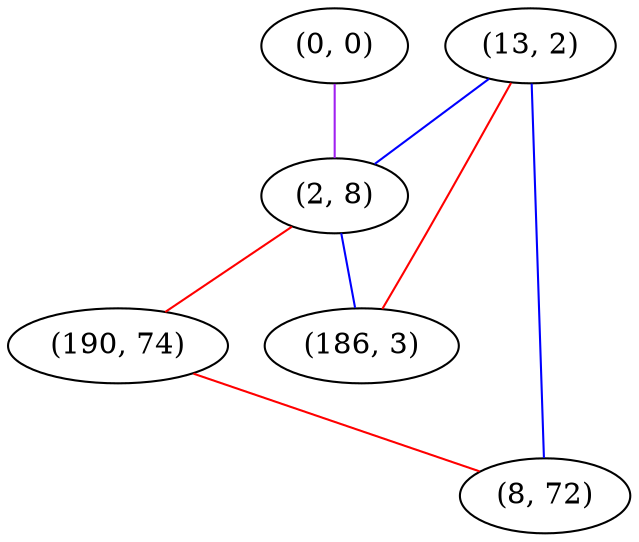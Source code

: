graph "" {
"(0, 0)";
"(13, 2)";
"(2, 8)";
"(186, 3)";
"(190, 74)";
"(8, 72)";
"(0, 0)" -- "(2, 8)"  [color=purple, key=0, weight=4];
"(13, 2)" -- "(2, 8)"  [color=blue, key=0, weight=3];
"(13, 2)" -- "(8, 72)"  [color=blue, key=0, weight=3];
"(13, 2)" -- "(186, 3)"  [color=red, key=0, weight=1];
"(2, 8)" -- "(186, 3)"  [color=blue, key=0, weight=3];
"(2, 8)" -- "(190, 74)"  [color=red, key=0, weight=1];
"(190, 74)" -- "(8, 72)"  [color=red, key=0, weight=1];
}

